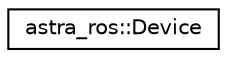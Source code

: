 digraph "Graphical Class Hierarchy"
{
 // LATEX_PDF_SIZE
  edge [fontname="Helvetica",fontsize="10",labelfontname="Helvetica",labelfontsize="10"];
  node [fontname="Helvetica",fontsize="10",shape=record];
  rankdir="LR";
  Node0 [label="astra_ros::Device",height=0.2,width=0.4,color="black", fillcolor="white", style="filled",URL="$classastra__ros_1_1Device.html",tooltip="An agnostic C++ wrapper for the C Astra SDK. This object is wrapped by RosDevice."];
}
